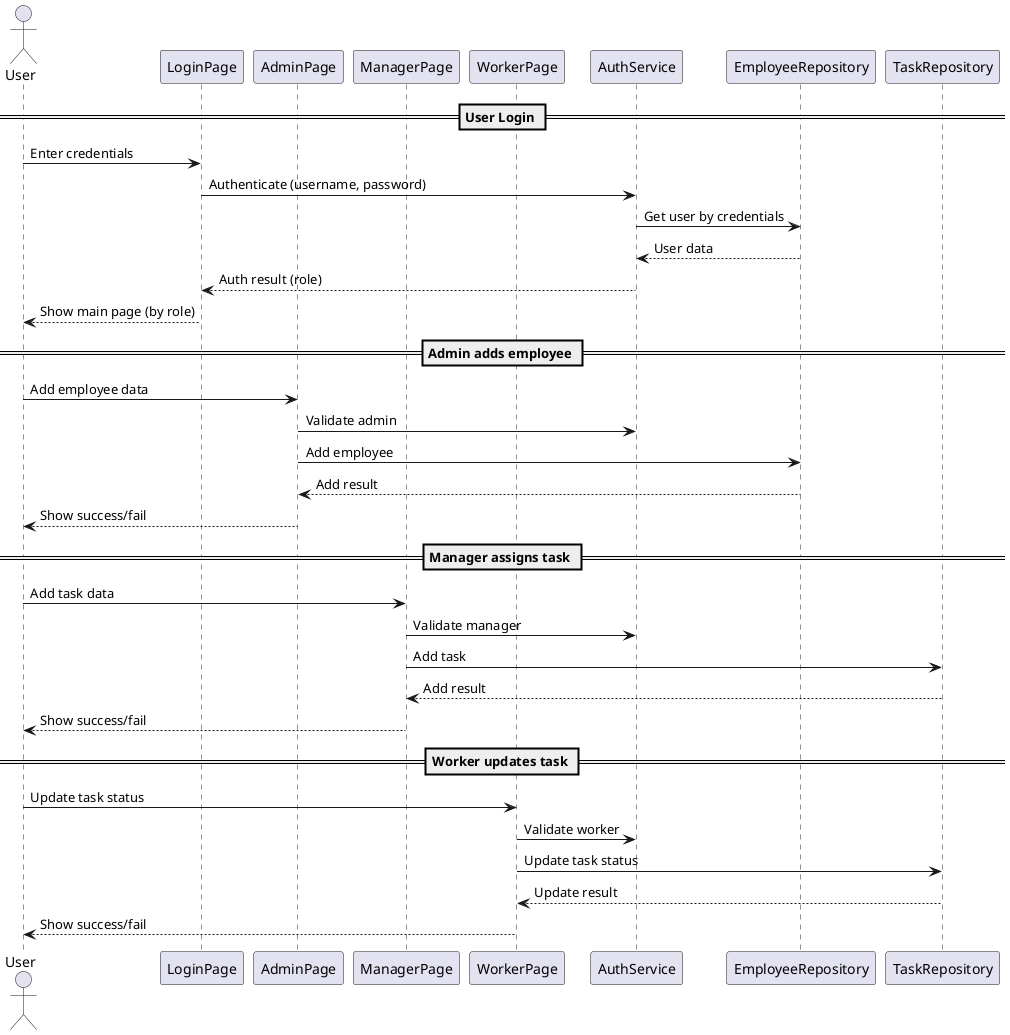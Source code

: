 @startuml
'autonumber
actor User
participant LoginPage
participant AdminPage
participant ManagerPage
participant WorkerPage
participant AuthService
participant EmployeeRepository
participant TaskRepository

== User Login ==
User -> LoginPage: Enter credentials
LoginPage -> AuthService: Authenticate (username, password)
AuthService -> EmployeeRepository: Get user by credentials
EmployeeRepository --> AuthService: User data
AuthService --> LoginPage: Auth result (role)
LoginPage --> User: Show main page (by role)

== Admin adds employee ==
User -> AdminPage: Add employee data
AdminPage -> AuthService: Validate admin
AdminPage -> EmployeeRepository: Add employee
EmployeeRepository --> AdminPage: Add result
AdminPage --> User: Show success/fail

== Manager assigns task ==
User -> ManagerPage: Add task data
ManagerPage -> AuthService: Validate manager
ManagerPage -> TaskRepository: Add task
TaskRepository --> ManagerPage: Add result
ManagerPage --> User: Show success/fail

== Worker updates task ==
User -> WorkerPage: Update task status
WorkerPage -> AuthService: Validate worker
WorkerPage -> TaskRepository: Update task status
TaskRepository --> WorkerPage: Update result
WorkerPage --> User: Show success/fail
@enduml

